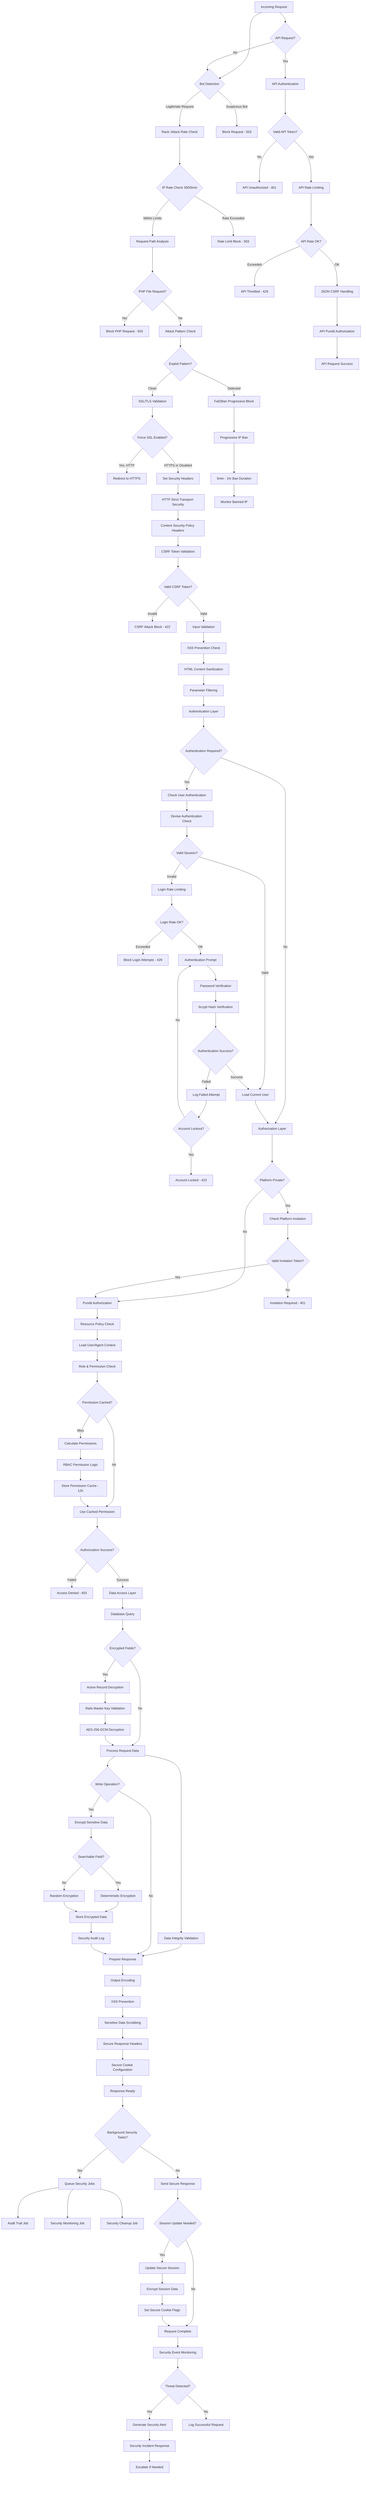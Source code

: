 flowchart TD
    %% Security & Protection System Process Flow
    %% Better Together Community Engine Rails

    START[Incoming Request] --> BOT_CHECK{Bot Detection}
    
    %% Bot and Attack Detection Layer
    BOT_CHECK -->|Legitimate Request| RATE_LIMIT[Rack::Attack Rate Check]
    BOT_CHECK -->|Suspicious Bot| BOT_BLOCK[Block Request - 503]
    
    %% Rate Limiting & Attack Prevention
    RATE_LIMIT --> IP_THROTTLE{IP Rate Check 300/5min}
    IP_THROTTLE -->|Within Limits| PATH_CHECK[Request Path Analysis]
    IP_THROTTLE -->|Rate Exceeded| RATE_BLOCK[Rate Limit Block - 503]
    
    PATH_CHECK --> PHP_CHECK{PHP File Request?}
    PHP_CHECK -->|Yes| PHP_BLOCK[Block PHP Request - 503]
    PHP_CHECK -->|No| ATTACK_PATTERN[Attack Pattern Check]
    
    ATTACK_PATTERN --> EXPLOIT_CHECK{Exploit Pattern?}
    EXPLOIT_CHECK -->|Detected| FAIL2BAN[Fail2Ban Progressive Block]
    EXPLOIT_CHECK -->|Clean| SSL_CHECK[SSL/TLS Validation]
    
    %% SSL/TLS and Transport Security
    SSL_CHECK --> HTTPS_FORCE{Force SSL Enabled?}
    HTTPS_FORCE -->|Yes, HTTP| SSL_REDIRECT[Redirect to HTTPS]
    HTTPS_FORCE -->|HTTPS or Disabled| SECURE_HEADERS[Set Security Headers]
    
    SECURE_HEADERS --> HSTS[HTTP Strict Transport Security]
    HSTS --> CSP_HEADERS[Content Security Policy Headers]
    CSP_HEADERS --> CSRF_CHECK[CSRF Token Validation]
    
    %% CSRF Protection Layer
    CSRF_CHECK --> CSRF_VALID{Valid CSRF Token?}
    CSRF_VALID -->|Invalid| CSRF_BLOCK[CSRF Attack Block - 422]
    CSRF_VALID -->|Valid| INPUT_VALIDATION[Input Validation]
    
    %% Input Validation & Sanitization
    INPUT_VALIDATION --> XSS_CHECK[XSS Prevention Check]
    XSS_CHECK --> HTML_SANITIZE[HTML Content Sanitization]
    HTML_SANITIZE --> PARAM_FILTER[Parameter Filtering]
    PARAM_FILTER --> AUTH_LAYER[Authentication Layer]
    
    %% Authentication Layer
    AUTH_LAYER --> AUTH_REQUIRED{Authentication Required?}
    AUTH_REQUIRED -->|No| AUTHORIZATION[Authorization Layer]
    AUTH_REQUIRED -->|Yes| AUTH_CHECK[Check User Authentication]
    
    AUTH_CHECK --> DEVICE_CHECK[Devise Authentication Check]
    DEVICE_CHECK --> SESSION_VALID{Valid Session?}
    SESSION_VALID -->|Invalid| LOGIN_THROTTLE[Login Rate Limiting]
    SESSION_VALID -->|Valid| USER_LOAD[Load Current User]
    
    LOGIN_THROTTLE --> LOGIN_LIMIT{Login Rate OK?}
    LOGIN_LIMIT -->|Exceeded| LOGIN_BLOCK[Block Login Attempts - 429]
    LOGIN_LIMIT -->|OK| AUTH_PROMPT[Authentication Prompt]
    
    AUTH_PROMPT --> PASSWORD_CHECK[Password Verification]
    PASSWORD_CHECK --> BCRYPT_VERIFY[bcrypt Hash Verification]
    BCRYPT_VERIFY --> AUTH_SUCCESS{Authentication Success?}
    AUTH_SUCCESS -->|Failed| FAILED_ATTEMPT[Log Failed Attempt]
    AUTH_SUCCESS -->|Success| USER_LOAD
    
    FAILED_ATTEMPT --> ACCOUNT_LOCKOUT{Account Lockout?}
    ACCOUNT_LOCKOUT -->|Yes| LOCKOUT_BLOCK[Account Locked - 423]
    ACCOUNT_LOCKOUT -->|No| AUTH_PROMPT
    
    %% Authorization Layer  
    USER_LOAD --> AUTHORIZATION[Authorization Layer]
    AUTHORIZATION --> PLATFORM_PRIVACY{Platform Private?}
    PLATFORM_PRIVACY -->|Yes| INVITATION_CHECK[Check Platform Invitation]
    PLATFORM_PRIVACY -->|No| PUNDIT_AUTH[Pundit Authorization]
    
    INVITATION_CHECK --> VALID_INVITE{Valid Invitation Token?}
    VALID_INVITE -->|No| INVITE_REQUIRED[Invitation Required - 401]
    VALID_INVITE -->|Yes| PUNDIT_AUTH
    
    PUNDIT_AUTH --> POLICY_CHECK[Resource Policy Check]
    POLICY_CHECK --> USER_CONTEXT[Load User/Agent Context]
    USER_CONTEXT --> ROLE_CHECK[Role & Permission Check]
    
    ROLE_CHECK --> PERM_CACHE{Permission Cached?}
    PERM_CACHE -->|Hit| USE_CACHE[Use Cached Permission]
    PERM_CACHE -->|Miss| CALC_PERM[Calculate Permissions]
    
    CALC_PERM --> RBAC_CHECK[RBAC Permission Logic]
    RBAC_CHECK --> STORE_CACHE[Store Permission Cache - 12h]
    STORE_CACHE --> USE_CACHE
    
    USE_CACHE --> AUTH_RESULT{Authorization Success?}
    AUTH_RESULT -->|Failed| AUTH_DENY[Access Denied - 403]
    AUTH_RESULT -->|Success| DATA_LAYER[Data Access Layer]
    
    %% Data Protection Layer
    DATA_LAYER --> DATA_ACCESS[Database Query]
    DATA_ACCESS --> ENCRYPTION_CHECK{Encrypted Fields?}
    ENCRYPTION_CHECK -->|Yes| DECRYPT_DATA[Active Record Decryption]
    ENCRYPTION_CHECK -->|No| PROCESS_DATA[Process Request Data]
    
    DECRYPT_DATA --> MASTER_KEY[Rails Master Key Validation]
    MASTER_KEY --> AES_DECRYPT[AES-256-GCM Decryption]
    AES_DECRYPT --> PROCESS_DATA
    
    PROCESS_DATA --> DATA_VALIDATION[Data Integrity Validation]
    DATA_VALIDATION --> RESPONSE_PREP[Prepare Response]
    
    %% Response Security Layer
    RESPONSE_PREP --> OUTPUT_ENCODING[Output Encoding]
    OUTPUT_ENCODING --> XSS_PREVENT[XSS Prevention]
    XSS_PREVENT --> SENSITIVE_SCRUB[Sensitive Data Scrubbing]
    SENSITIVE_SCRUB --> SECURE_HEADERS_OUT[Secure Response Headers]
    
    SECURE_HEADERS_OUT --> COOKIE_SECURE[Secure Cookie Configuration]
    COOKIE_SECURE --> RESPONSE_READY[Response Ready]
    
    %% Data Write Operations
    PROCESS_DATA --> WRITE_OP{Write Operation?}
    WRITE_OP -->|Yes| ENCRYPT_WRITE[Encrypt Sensitive Data]
    WRITE_OP -->|No| RESPONSE_PREP
    
    ENCRYPT_WRITE --> DETERMINISTIC{Searchable Field?}
    DETERMINISTIC -->|Yes| DET_ENCRYPT[Deterministic Encryption]
    DETERMINISTIC -->|No| RAND_ENCRYPT[Random Encryption]
    
    DET_ENCRYPT --> STORE_DATA[Store Encrypted Data]
    RAND_ENCRYPT --> STORE_DATA
    STORE_DATA --> AUDIT_LOG[Security Audit Log]
    AUDIT_LOG --> RESPONSE_PREP
    
    %% Background Security Operations
    RESPONSE_READY --> BG_SECURITY{Background Security Tasks?}
    BG_SECURITY -->|Yes| SECURITY_JOBS[Queue Security Jobs]
    BG_SECURITY -->|No| SEND_RESPONSE[Send Secure Response]
    
    SECURITY_JOBS --> AUDIT_JOB[Audit Trail Job]
    SECURITY_JOBS --> MONITOR_JOB[Security Monitoring Job]
    SECURITY_JOBS --> CLEANUP_JOB[Security Cleanup Job]
    
    %% Session Security
    SEND_RESPONSE --> SESSION_UPDATE{Session Update Needed?}
    SESSION_UPDATE -->|Yes| UPDATE_SESSION[Update Secure Session]
    SESSION_UPDATE -->|No| REQUEST_COMPLETE[Request Complete]
    
    UPDATE_SESSION --> SESSION_ENCRYPT[Encrypt Session Data]
    SESSION_ENCRYPT --> COOKIE_FLAGS[Set Secure Cookie Flags]
    COOKIE_FLAGS --> REQUEST_COMPLETE
    
    %% Security Monitoring & Alerting
    REQUEST_COMPLETE --> SECURITY_MONITOR[Security Event Monitoring]
    SECURITY_MONITOR --> THREAT_DETECT{Threat Detected?}
    THREAT_DETECT -->|Yes| SECURITY_ALERT[Generate Security Alert]
    THREAT_DETECT -->|No| LOG_SUCCESS[Log Successful Request]
    
    SECURITY_ALERT --> INCIDENT_RESPONSE[Security Incident Response]
    INCIDENT_RESPONSE --> ESCALATE[Escalate If Needed]
    
    %% Attack Response Flows
    FAIL2BAN --> BAN_IP[Progressive IP Ban]
    BAN_IP --> BAN_DURATION[5min - 1hr Ban Duration]
    BAN_DURATION --> MONITOR_BAN[Monitor Banned IP]
    
    %% API Security Flow
    START --> API_REQ{API Request?}
    API_REQ -->|Yes| API_AUTH[API Authentication]
    API_REQ -->|No| BOT_CHECK
    
    API_AUTH --> TOKEN_VALID{Valid API Token?}
    TOKEN_VALID -->|No| API_REJECT[API Unauthorized - 401]
    TOKEN_VALID -->|Yes| API_RATE[API Rate Limiting]
    
    API_RATE --> API_LIMITS{API Rate OK?}
    API_LIMITS -->|Exceeded| API_THROTTLE[API Throttled - 429]
    API_LIMITS -->|OK| JSON_CSRF[JSON CSRF Handling]
    
    JSON_CSRF --> API_PUNDIT[API Pundit Authorization]
    API_PUNDIT --> API_SUCCESS[API Request Success]